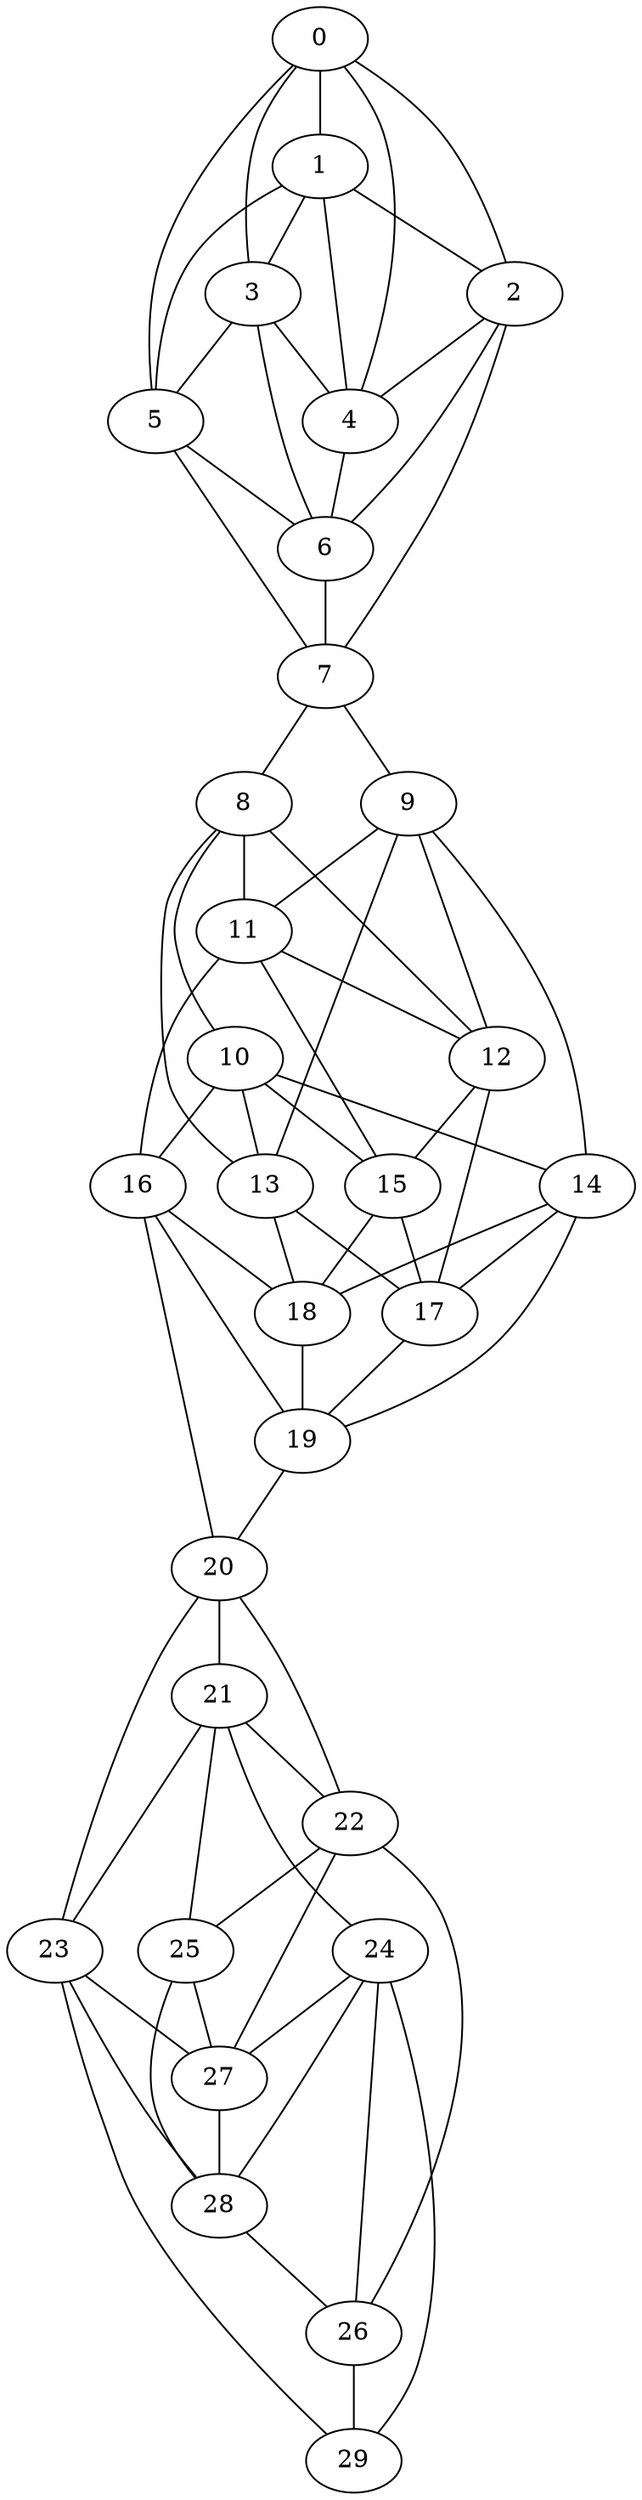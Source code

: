strict graph G {
0;
1;
2;
3;
4;
5;
6;
7;
8;
9;
10;
11;
12;
13;
14;
15;
16;
17;
18;
19;
20;
21;
22;
23;
24;
25;
26;
27;
28;
29;
23 -- 29;
8 -- 10;
13 -- 17;
10 -- 15;
8 -- 12;
19 -- 20;
0 -- 3;
14 -- 19;
8 -- 11;
26 -- 29;
4 -- 6;
24 -- 29;
2 -- 7;
9 -- 13;
13 -- 18;
20 -- 22;
2 -- 4;
20 -- 23;
1 -- 2;
6 -- 7;
17 -- 19;
11 -- 15;
21 -- 23;
22 -- 26;
18 -- 19;
1 -- 5;
16 -- 20;
16 -- 18;
11 -- 16;
5 -- 7;
1 -- 3;
3 -- 4;
3 -- 6;
10 -- 14;
8 -- 13;
15 -- 17;
0 -- 4;
21 -- 25;
0 -- 1;
9 -- 11;
0 -- 5;
3 -- 5;
23 -- 28;
0 -- 2;
24 -- 27;
27 -- 28;
9 -- 12;
14 -- 18;
25 -- 27;
21 -- 22;
11 -- 12;
14 -- 17;
10 -- 13;
12 -- 15;
21 -- 24;
23 -- 27;
24 -- 26;
5 -- 6;
24 -- 28;
7 -- 8;
10 -- 16;
2 -- 6;
9 -- 14;
12 -- 17;
16 -- 19;
7 -- 9;
15 -- 18;
28 -- 26;
20 -- 21;
1 -- 4;
22 -- 27;
22 -- 25;
25 -- 28;
}
